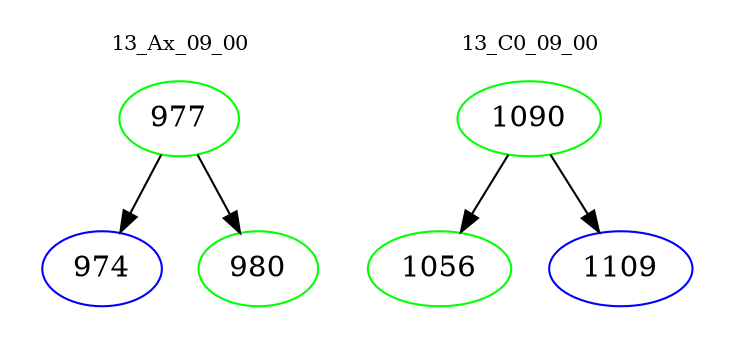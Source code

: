 digraph{
subgraph cluster_0 {
color = white
label = "13_Ax_09_00";
fontsize=10;
T0_977 [label="977", color="green"]
T0_977 -> T0_974 [color="black"]
T0_974 [label="974", color="blue"]
T0_977 -> T0_980 [color="black"]
T0_980 [label="980", color="green"]
}
subgraph cluster_1 {
color = white
label = "13_C0_09_00";
fontsize=10;
T1_1090 [label="1090", color="green"]
T1_1090 -> T1_1056 [color="black"]
T1_1056 [label="1056", color="green"]
T1_1090 -> T1_1109 [color="black"]
T1_1109 [label="1109", color="blue"]
}
}
